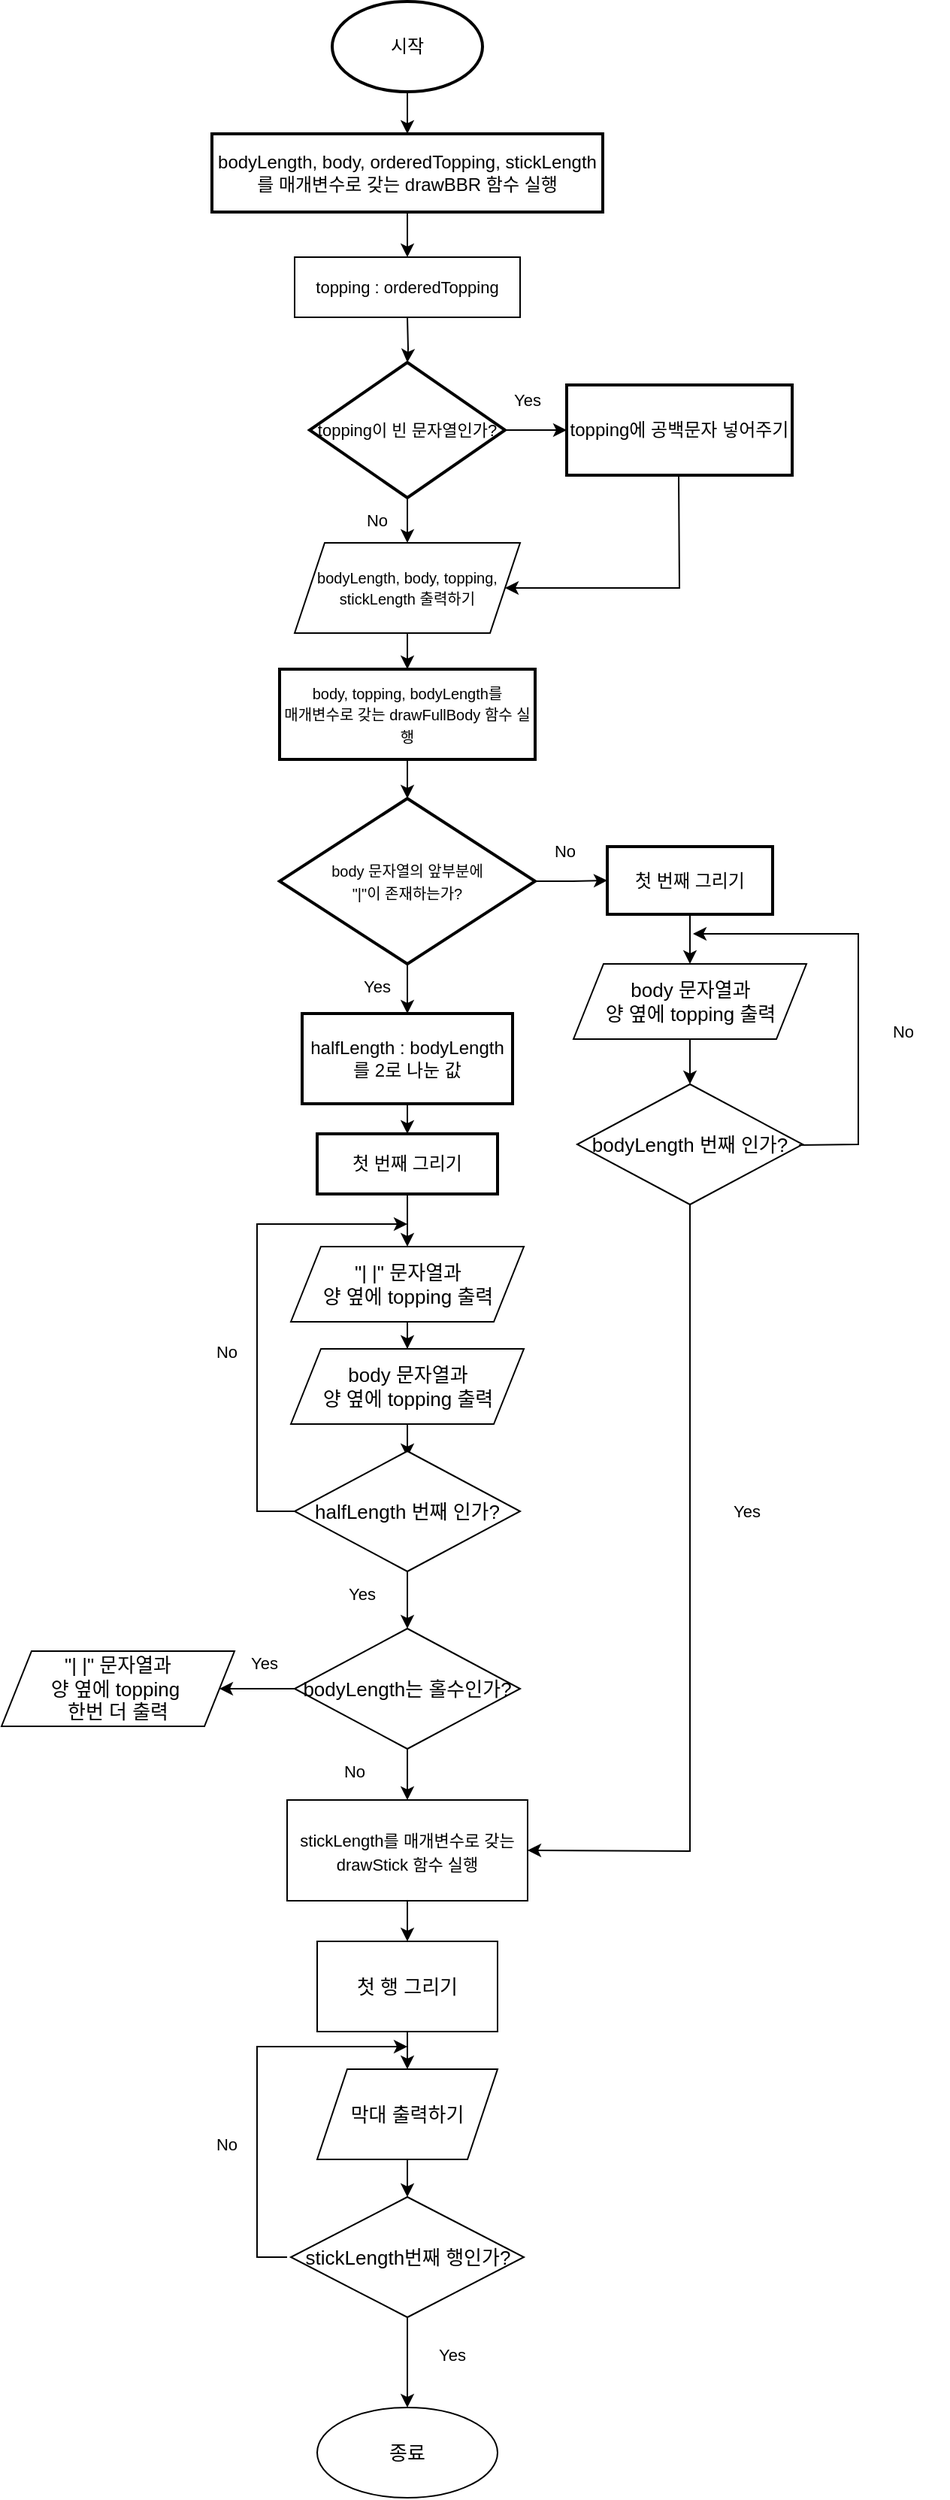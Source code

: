 <mxfile version="16.5.6" type="device"><diagram id="TYPlMY-oFuLoUJfbcspE" name="Page-1"><mxGraphModel dx="946" dy="507" grid="1" gridSize="10" guides="1" tooltips="1" connect="1" arrows="1" fold="1" page="1" pageScale="1" pageWidth="827" pageHeight="1169" math="0" shadow="0"><root><mxCell id="0"/><mxCell id="1" parent="0"/><mxCell id="HlCvBlFXKghPZf3RO9OB-5" value="" style="edgeStyle=orthogonalEdgeStyle;rounded=0;orthogonalLoop=1;jettySize=auto;html=1;" edge="1" parent="1" source="HlCvBlFXKghPZf3RO9OB-3" target="HlCvBlFXKghPZf3RO9OB-4"><mxGeometry relative="1" as="geometry"/></mxCell><mxCell id="HlCvBlFXKghPZf3RO9OB-3" value="시작" style="strokeWidth=2;html=1;shape=mxgraph.flowchart.start_1;whiteSpace=wrap;" vertex="1" parent="1"><mxGeometry x="370" y="20" width="100" height="60" as="geometry"/></mxCell><mxCell id="HlCvBlFXKghPZf3RO9OB-7" value="" style="edgeStyle=orthogonalEdgeStyle;rounded=0;orthogonalLoop=1;jettySize=auto;html=1;" edge="1" parent="1" source="HlCvBlFXKghPZf3RO9OB-4"><mxGeometry relative="1" as="geometry"><mxPoint x="420" y="190" as="targetPoint"/></mxGeometry></mxCell><mxCell id="HlCvBlFXKghPZf3RO9OB-4" value="bodyLength, body, orderedTopping, stickLength&lt;br&gt;를 매개변수로 갖는 drawBBR 함수 실행" style="whiteSpace=wrap;html=1;strokeWidth=2;" vertex="1" parent="1"><mxGeometry x="290" y="108" width="260" height="52" as="geometry"/></mxCell><mxCell id="HlCvBlFXKghPZf3RO9OB-9" value="" style="edgeStyle=orthogonalEdgeStyle;rounded=0;orthogonalLoop=1;jettySize=auto;html=1;fontSize=11;" edge="1" parent="1" target="HlCvBlFXKghPZf3RO9OB-8"><mxGeometry relative="1" as="geometry"><mxPoint x="420" y="230" as="sourcePoint"/></mxGeometry></mxCell><mxCell id="HlCvBlFXKghPZf3RO9OB-14" value="" style="edgeStyle=orthogonalEdgeStyle;rounded=0;orthogonalLoop=1;jettySize=auto;html=1;fontSize=11;" edge="1" parent="1" source="HlCvBlFXKghPZf3RO9OB-8" target="HlCvBlFXKghPZf3RO9OB-13"><mxGeometry relative="1" as="geometry"/></mxCell><mxCell id="HlCvBlFXKghPZf3RO9OB-8" value="&lt;span style=&quot;font-size: 11px&quot;&gt;topping이 빈 문자열인가?&lt;/span&gt;" style="rhombus;whiteSpace=wrap;html=1;strokeWidth=2;" vertex="1" parent="1"><mxGeometry x="355" y="260" width="130" height="90" as="geometry"/></mxCell><mxCell id="HlCvBlFXKghPZf3RO9OB-26" value="" style="edgeStyle=orthogonalEdgeStyle;rounded=0;orthogonalLoop=1;jettySize=auto;html=1;fontSize=10;" edge="1" parent="1" source="HlCvBlFXKghPZf3RO9OB-10" target="HlCvBlFXKghPZf3RO9OB-25"><mxGeometry relative="1" as="geometry"/></mxCell><mxCell id="HlCvBlFXKghPZf3RO9OB-10" value="&lt;font size=&quot;1&quot;&gt;body, topping, bodyLength를&lt;br&gt;매개변수로 갖는 drawFullBody 함수 실행&lt;br&gt;&lt;/font&gt;" style="whiteSpace=wrap;html=1;strokeWidth=2;" vertex="1" parent="1"><mxGeometry x="335" y="464" width="170" height="60" as="geometry"/></mxCell><mxCell id="HlCvBlFXKghPZf3RO9OB-12" value="No" style="text;html=1;strokeColor=none;fillColor=none;align=center;verticalAlign=middle;whiteSpace=wrap;rounded=0;fontSize=11;" vertex="1" parent="1"><mxGeometry x="370" y="350" width="60" height="30" as="geometry"/></mxCell><mxCell id="HlCvBlFXKghPZf3RO9OB-13" value="topping에 공백문자 넣어주기" style="whiteSpace=wrap;html=1;strokeWidth=2;" vertex="1" parent="1"><mxGeometry x="526" y="275" width="150" height="60" as="geometry"/></mxCell><mxCell id="HlCvBlFXKghPZf3RO9OB-15" value="Yes" style="text;html=1;strokeColor=none;fillColor=none;align=center;verticalAlign=middle;whiteSpace=wrap;rounded=0;fontSize=11;" vertex="1" parent="1"><mxGeometry x="470" y="270" width="60" height="30" as="geometry"/></mxCell><mxCell id="HlCvBlFXKghPZf3RO9OB-18" value="" style="endArrow=classic;html=1;rounded=0;fontSize=11;entryX=1;entryY=0.5;entryDx=0;entryDy=0;" edge="1" parent="1" target="HlCvBlFXKghPZf3RO9OB-21"><mxGeometry width="50" height="50" relative="1" as="geometry"><mxPoint x="600.5" y="335" as="sourcePoint"/><mxPoint x="510" y="380" as="targetPoint"/><Array as="points"><mxPoint x="601" y="410"/></Array></mxGeometry></mxCell><mxCell id="HlCvBlFXKghPZf3RO9OB-19" value="&lt;span&gt;topping : orderedTopping&lt;/span&gt;" style="rounded=0;whiteSpace=wrap;html=1;fontSize=11;" vertex="1" parent="1"><mxGeometry x="345" y="190" width="150" height="40" as="geometry"/></mxCell><mxCell id="HlCvBlFXKghPZf3RO9OB-24" value="" style="edgeStyle=orthogonalEdgeStyle;rounded=0;orthogonalLoop=1;jettySize=auto;html=1;fontSize=10;" edge="1" parent="1" source="HlCvBlFXKghPZf3RO9OB-21" target="HlCvBlFXKghPZf3RO9OB-10"><mxGeometry relative="1" as="geometry"/></mxCell><mxCell id="HlCvBlFXKghPZf3RO9OB-21" value="&lt;font style=&quot;font-size: 10px&quot;&gt;bodyLength, body, topping, stickLength 출력하기&lt;/font&gt;" style="shape=parallelogram;perimeter=parallelogramPerimeter;whiteSpace=wrap;html=1;fixedSize=1;fontSize=11;" vertex="1" parent="1"><mxGeometry x="345" y="380" width="150" height="60" as="geometry"/></mxCell><mxCell id="HlCvBlFXKghPZf3RO9OB-28" value="" style="edgeStyle=orthogonalEdgeStyle;rounded=0;orthogonalLoop=1;jettySize=auto;html=1;fontSize=13;" edge="1" parent="1" source="HlCvBlFXKghPZf3RO9OB-25" target="HlCvBlFXKghPZf3RO9OB-27"><mxGeometry relative="1" as="geometry"/></mxCell><mxCell id="HlCvBlFXKghPZf3RO9OB-55" value="" style="edgeStyle=orthogonalEdgeStyle;rounded=0;orthogonalLoop=1;jettySize=auto;html=1;fontSize=13;" edge="1" parent="1" source="HlCvBlFXKghPZf3RO9OB-25" target="HlCvBlFXKghPZf3RO9OB-54"><mxGeometry relative="1" as="geometry"/></mxCell><mxCell id="HlCvBlFXKghPZf3RO9OB-25" value="&lt;font size=&quot;1&quot;&gt;body 문자열의 앞부분에 &lt;br&gt;&quot;|&quot;이 존재하는가?&lt;/font&gt;" style="rhombus;whiteSpace=wrap;html=1;strokeWidth=2;" vertex="1" parent="1"><mxGeometry x="335" y="550" width="170" height="110" as="geometry"/></mxCell><mxCell id="HlCvBlFXKghPZf3RO9OB-30" value="" style="edgeStyle=orthogonalEdgeStyle;rounded=0;orthogonalLoop=1;jettySize=auto;html=1;fontSize=13;" edge="1" parent="1" source="HlCvBlFXKghPZf3RO9OB-27" target="HlCvBlFXKghPZf3RO9OB-29"><mxGeometry relative="1" as="geometry"/></mxCell><mxCell id="HlCvBlFXKghPZf3RO9OB-27" value="halfLength : bodyLength를 2로 나눈 값" style="whiteSpace=wrap;html=1;strokeWidth=2;" vertex="1" parent="1"><mxGeometry x="350" y="693" width="140" height="60" as="geometry"/></mxCell><mxCell id="HlCvBlFXKghPZf3RO9OB-34" value="" style="edgeStyle=orthogonalEdgeStyle;rounded=0;orthogonalLoop=1;jettySize=auto;html=1;fontSize=13;entryX=0.5;entryY=0;entryDx=0;entryDy=0;" edge="1" parent="1" source="HlCvBlFXKghPZf3RO9OB-29" target="HlCvBlFXKghPZf3RO9OB-35"><mxGeometry relative="1" as="geometry"><mxPoint x="420" y="835" as="targetPoint"/></mxGeometry></mxCell><mxCell id="HlCvBlFXKghPZf3RO9OB-29" value="첫 번째 그리기" style="whiteSpace=wrap;html=1;strokeWidth=2;" vertex="1" parent="1"><mxGeometry x="360" y="773" width="120" height="40" as="geometry"/></mxCell><mxCell id="HlCvBlFXKghPZf3RO9OB-37" value="" style="edgeStyle=orthogonalEdgeStyle;rounded=0;orthogonalLoop=1;jettySize=auto;html=1;fontSize=13;" edge="1" parent="1" source="HlCvBlFXKghPZf3RO9OB-35" target="HlCvBlFXKghPZf3RO9OB-36"><mxGeometry relative="1" as="geometry"/></mxCell><mxCell id="HlCvBlFXKghPZf3RO9OB-35" value="&quot;| |&quot; 문자열과 &lt;br&gt;양 옆에 topping 출력" style="shape=parallelogram;perimeter=parallelogramPerimeter;whiteSpace=wrap;html=1;fixedSize=1;fontSize=13;" vertex="1" parent="1"><mxGeometry x="342.5" y="848" width="155" height="50" as="geometry"/></mxCell><mxCell id="HlCvBlFXKghPZf3RO9OB-39" value="" style="edgeStyle=orthogonalEdgeStyle;rounded=0;orthogonalLoop=1;jettySize=auto;html=1;fontSize=13;" edge="1" parent="1" source="HlCvBlFXKghPZf3RO9OB-36"><mxGeometry relative="1" as="geometry"><mxPoint x="420" y="988" as="targetPoint"/></mxGeometry></mxCell><mxCell id="HlCvBlFXKghPZf3RO9OB-36" value="body 문자열과 &lt;br&gt;양 옆에 topping 출력" style="shape=parallelogram;perimeter=parallelogramPerimeter;whiteSpace=wrap;html=1;fixedSize=1;fontSize=13;" vertex="1" parent="1"><mxGeometry x="342.5" y="916" width="155" height="50" as="geometry"/></mxCell><mxCell id="HlCvBlFXKghPZf3RO9OB-45" value="" style="edgeStyle=orthogonalEdgeStyle;rounded=0;orthogonalLoop=1;jettySize=auto;html=1;fontSize=13;" edge="1" parent="1" source="HlCvBlFXKghPZf3RO9OB-38" target="HlCvBlFXKghPZf3RO9OB-44"><mxGeometry relative="1" as="geometry"/></mxCell><mxCell id="HlCvBlFXKghPZf3RO9OB-38" value="halfLength 번째 인가?" style="rhombus;whiteSpace=wrap;html=1;fontSize=13;" vertex="1" parent="1"><mxGeometry x="345" y="984" width="150" height="80" as="geometry"/></mxCell><mxCell id="HlCvBlFXKghPZf3RO9OB-41" value="" style="endArrow=classic;html=1;rounded=0;fontSize=13;exitX=0;exitY=0.5;exitDx=0;exitDy=0;" edge="1" parent="1" source="HlCvBlFXKghPZf3RO9OB-38"><mxGeometry width="50" height="50" relative="1" as="geometry"><mxPoint x="260" y="984" as="sourcePoint"/><mxPoint x="420" y="833" as="targetPoint"/><Array as="points"><mxPoint x="320" y="1024"/><mxPoint x="320" y="833"/></Array></mxGeometry></mxCell><mxCell id="HlCvBlFXKghPZf3RO9OB-43" value="No" style="text;html=1;strokeColor=none;fillColor=none;align=center;verticalAlign=middle;whiteSpace=wrap;rounded=0;fontSize=11;" vertex="1" parent="1"><mxGeometry x="270" y="903" width="60" height="30" as="geometry"/></mxCell><mxCell id="HlCvBlFXKghPZf3RO9OB-47" value="" style="edgeStyle=orthogonalEdgeStyle;rounded=0;orthogonalLoop=1;jettySize=auto;html=1;fontSize=13;" edge="1" parent="1" source="HlCvBlFXKghPZf3RO9OB-44" target="HlCvBlFXKghPZf3RO9OB-46"><mxGeometry relative="1" as="geometry"/></mxCell><mxCell id="HlCvBlFXKghPZf3RO9OB-67" value="" style="edgeStyle=orthogonalEdgeStyle;rounded=0;orthogonalLoop=1;jettySize=auto;html=1;fontSize=13;" edge="1" parent="1" source="HlCvBlFXKghPZf3RO9OB-44" target="HlCvBlFXKghPZf3RO9OB-65"><mxGeometry relative="1" as="geometry"/></mxCell><mxCell id="HlCvBlFXKghPZf3RO9OB-44" value="bodyLength는 홀수인가?" style="rhombus;whiteSpace=wrap;html=1;fontSize=13;" vertex="1" parent="1"><mxGeometry x="345" y="1102" width="150" height="80" as="geometry"/></mxCell><mxCell id="HlCvBlFXKghPZf3RO9OB-73" value="" style="edgeStyle=orthogonalEdgeStyle;rounded=0;orthogonalLoop=1;jettySize=auto;html=1;fontSize=13;" edge="1" parent="1" source="HlCvBlFXKghPZf3RO9OB-46" target="HlCvBlFXKghPZf3RO9OB-72"><mxGeometry relative="1" as="geometry"/></mxCell><mxCell id="HlCvBlFXKghPZf3RO9OB-46" value="&lt;font style=&quot;font-size: 11px&quot;&gt;stickLength를 매개변수로 갖는&lt;br&gt;drawStick 함수 실행&lt;/font&gt;" style="whiteSpace=wrap;html=1;fontSize=13;" vertex="1" parent="1"><mxGeometry x="340" y="1216" width="160" height="67" as="geometry"/></mxCell><mxCell id="HlCvBlFXKghPZf3RO9OB-52" value="Yes" style="text;html=1;strokeColor=none;fillColor=none;align=center;verticalAlign=middle;whiteSpace=wrap;rounded=0;fontSize=11;" vertex="1" parent="1"><mxGeometry x="360" y="1064" width="60" height="30" as="geometry"/></mxCell><mxCell id="HlCvBlFXKghPZf3RO9OB-53" value="Yes" style="text;html=1;strokeColor=none;fillColor=none;align=center;verticalAlign=middle;whiteSpace=wrap;rounded=0;fontSize=11;" vertex="1" parent="1"><mxGeometry x="370" y="660" width="60" height="30" as="geometry"/></mxCell><mxCell id="HlCvBlFXKghPZf3RO9OB-57" value="" style="edgeStyle=orthogonalEdgeStyle;rounded=0;orthogonalLoop=1;jettySize=auto;html=1;fontSize=13;entryX=0.5;entryY=0;entryDx=0;entryDy=0;" edge="1" parent="1" source="HlCvBlFXKghPZf3RO9OB-54" target="HlCvBlFXKghPZf3RO9OB-58"><mxGeometry relative="1" as="geometry"><mxPoint x="608" y="650" as="targetPoint"/></mxGeometry></mxCell><mxCell id="HlCvBlFXKghPZf3RO9OB-54" value="첫 번째 그리기" style="whiteSpace=wrap;html=1;strokeWidth=2;" vertex="1" parent="1"><mxGeometry x="553" y="582" width="110" height="45" as="geometry"/></mxCell><mxCell id="HlCvBlFXKghPZf3RO9OB-61" value="" style="edgeStyle=orthogonalEdgeStyle;rounded=0;orthogonalLoop=1;jettySize=auto;html=1;fontSize=13;" edge="1" parent="1" source="HlCvBlFXKghPZf3RO9OB-58" target="HlCvBlFXKghPZf3RO9OB-60"><mxGeometry relative="1" as="geometry"/></mxCell><mxCell id="HlCvBlFXKghPZf3RO9OB-58" value="body 문자열과 &lt;br&gt;양 옆에 topping 출력" style="shape=parallelogram;perimeter=parallelogramPerimeter;whiteSpace=wrap;html=1;fixedSize=1;fontSize=13;" vertex="1" parent="1"><mxGeometry x="530.5" y="660" width="155" height="50" as="geometry"/></mxCell><mxCell id="HlCvBlFXKghPZf3RO9OB-59" value="No" style="text;html=1;strokeColor=none;fillColor=none;align=center;verticalAlign=middle;whiteSpace=wrap;rounded=0;fontSize=11;" vertex="1" parent="1"><mxGeometry x="495" y="570" width="60" height="30" as="geometry"/></mxCell><mxCell id="HlCvBlFXKghPZf3RO9OB-60" value="bodyLength 번째 인가?" style="rhombus;whiteSpace=wrap;html=1;fontSize=13;" vertex="1" parent="1"><mxGeometry x="533" y="740" width="150" height="80" as="geometry"/></mxCell><mxCell id="HlCvBlFXKghPZf3RO9OB-62" value="" style="endArrow=classic;html=1;rounded=0;fontSize=13;exitX=0;exitY=0.5;exitDx=0;exitDy=0;" edge="1" parent="1"><mxGeometry width="50" height="50" relative="1" as="geometry"><mxPoint x="680.5" y="780.5" as="sourcePoint"/><mxPoint x="610" y="640" as="targetPoint"/><Array as="points"><mxPoint x="720" y="780"/><mxPoint x="720" y="640"/></Array></mxGeometry></mxCell><mxCell id="HlCvBlFXKghPZf3RO9OB-63" value="No" style="text;html=1;strokeColor=none;fillColor=none;align=center;verticalAlign=middle;whiteSpace=wrap;rounded=0;fontSize=11;" vertex="1" parent="1"><mxGeometry x="720" y="690" width="60" height="30" as="geometry"/></mxCell><mxCell id="HlCvBlFXKghPZf3RO9OB-65" value="&quot;| |&quot; 문자열과 &lt;br&gt;양 옆에 topping&amp;nbsp; &lt;br&gt;한번 더 출력" style="shape=parallelogram;perimeter=parallelogramPerimeter;whiteSpace=wrap;html=1;fixedSize=1;fontSize=13;" vertex="1" parent="1"><mxGeometry x="150" y="1117" width="155" height="50" as="geometry"/></mxCell><mxCell id="HlCvBlFXKghPZf3RO9OB-66" value="Yes" style="text;html=1;strokeColor=none;fillColor=none;align=center;verticalAlign=middle;whiteSpace=wrap;rounded=0;fontSize=11;" vertex="1" parent="1"><mxGeometry x="295" y="1110" width="60" height="30" as="geometry"/></mxCell><mxCell id="HlCvBlFXKghPZf3RO9OB-68" value="No" style="text;html=1;strokeColor=none;fillColor=none;align=center;verticalAlign=middle;whiteSpace=wrap;rounded=0;fontSize=11;" vertex="1" parent="1"><mxGeometry x="355" y="1182" width="60" height="30" as="geometry"/></mxCell><mxCell id="HlCvBlFXKghPZf3RO9OB-70" value="" style="endArrow=classic;html=1;rounded=0;fontSize=13;exitX=0.5;exitY=1;exitDx=0;exitDy=0;entryX=1;entryY=0.5;entryDx=0;entryDy=0;" edge="1" parent="1" source="HlCvBlFXKghPZf3RO9OB-60" target="HlCvBlFXKghPZf3RO9OB-46"><mxGeometry width="50" height="50" relative="1" as="geometry"><mxPoint x="576" y="966" as="sourcePoint"/><mxPoint x="608" y="1260" as="targetPoint"/><Array as="points"><mxPoint x="608" y="1250"/></Array></mxGeometry></mxCell><mxCell id="HlCvBlFXKghPZf3RO9OB-71" value="Yes" style="text;html=1;strokeColor=none;fillColor=none;align=center;verticalAlign=middle;whiteSpace=wrap;rounded=0;fontSize=11;" vertex="1" parent="1"><mxGeometry x="616" y="1009" width="60" height="30" as="geometry"/></mxCell><mxCell id="HlCvBlFXKghPZf3RO9OB-75" value="" style="edgeStyle=orthogonalEdgeStyle;rounded=0;orthogonalLoop=1;jettySize=auto;html=1;fontSize=11;" edge="1" parent="1" source="HlCvBlFXKghPZf3RO9OB-72" target="HlCvBlFXKghPZf3RO9OB-74"><mxGeometry relative="1" as="geometry"/></mxCell><mxCell id="HlCvBlFXKghPZf3RO9OB-72" value="첫 행 그리기" style="whiteSpace=wrap;html=1;fontSize=13;" vertex="1" parent="1"><mxGeometry x="360" y="1310" width="120" height="60" as="geometry"/></mxCell><mxCell id="HlCvBlFXKghPZf3RO9OB-77" value="" style="edgeStyle=orthogonalEdgeStyle;rounded=0;orthogonalLoop=1;jettySize=auto;html=1;fontSize=11;" edge="1" parent="1" source="HlCvBlFXKghPZf3RO9OB-74" target="HlCvBlFXKghPZf3RO9OB-76"><mxGeometry relative="1" as="geometry"/></mxCell><mxCell id="HlCvBlFXKghPZf3RO9OB-74" value="막대 출력하기" style="shape=parallelogram;perimeter=parallelogramPerimeter;whiteSpace=wrap;html=1;fixedSize=1;fontSize=13;" vertex="1" parent="1"><mxGeometry x="360" y="1395" width="120" height="60" as="geometry"/></mxCell><mxCell id="HlCvBlFXKghPZf3RO9OB-81" value="" style="edgeStyle=orthogonalEdgeStyle;rounded=0;orthogonalLoop=1;jettySize=auto;html=1;fontSize=11;" edge="1" parent="1" source="HlCvBlFXKghPZf3RO9OB-76" target="HlCvBlFXKghPZf3RO9OB-80"><mxGeometry relative="1" as="geometry"/></mxCell><mxCell id="HlCvBlFXKghPZf3RO9OB-76" value="stickLength번째 행인가?" style="rhombus;whiteSpace=wrap;html=1;fontSize=13;" vertex="1" parent="1"><mxGeometry x="342.5" y="1480" width="155" height="80" as="geometry"/></mxCell><mxCell id="HlCvBlFXKghPZf3RO9OB-78" value="" style="endArrow=classic;html=1;rounded=0;fontSize=11;" edge="1" parent="1"><mxGeometry width="50" height="50" relative="1" as="geometry"><mxPoint x="340" y="1520" as="sourcePoint"/><mxPoint x="420" y="1380" as="targetPoint"/><Array as="points"><mxPoint x="320" y="1520"/><mxPoint x="320" y="1380"/></Array></mxGeometry></mxCell><mxCell id="HlCvBlFXKghPZf3RO9OB-79" value="No" style="text;html=1;strokeColor=none;fillColor=none;align=center;verticalAlign=middle;whiteSpace=wrap;rounded=0;fontSize=11;" vertex="1" parent="1"><mxGeometry x="270" y="1430" width="60" height="30" as="geometry"/></mxCell><mxCell id="HlCvBlFXKghPZf3RO9OB-80" value="종료" style="ellipse;whiteSpace=wrap;html=1;fontSize=13;" vertex="1" parent="1"><mxGeometry x="360" y="1620" width="120" height="60" as="geometry"/></mxCell><mxCell id="HlCvBlFXKghPZf3RO9OB-82" value="Yes" style="text;html=1;strokeColor=none;fillColor=none;align=center;verticalAlign=middle;whiteSpace=wrap;rounded=0;fontSize=11;" vertex="1" parent="1"><mxGeometry x="420" y="1570" width="60" height="30" as="geometry"/></mxCell><mxCell id="HlCvBlFXKghPZf3RO9OB-84" value="" style="endArrow=classic;html=1;rounded=0;fontSize=11;exitX=0.5;exitY=1;exitDx=0;exitDy=0;entryX=0.5;entryY=0;entryDx=0;entryDy=0;" edge="1" parent="1" source="HlCvBlFXKghPZf3RO9OB-8" target="HlCvBlFXKghPZf3RO9OB-21"><mxGeometry width="50" height="50" relative="1" as="geometry"><mxPoint x="340" y="480" as="sourcePoint"/><mxPoint x="250" y="380" as="targetPoint"/><Array as="points"/></mxGeometry></mxCell></root></mxGraphModel></diagram></mxfile>